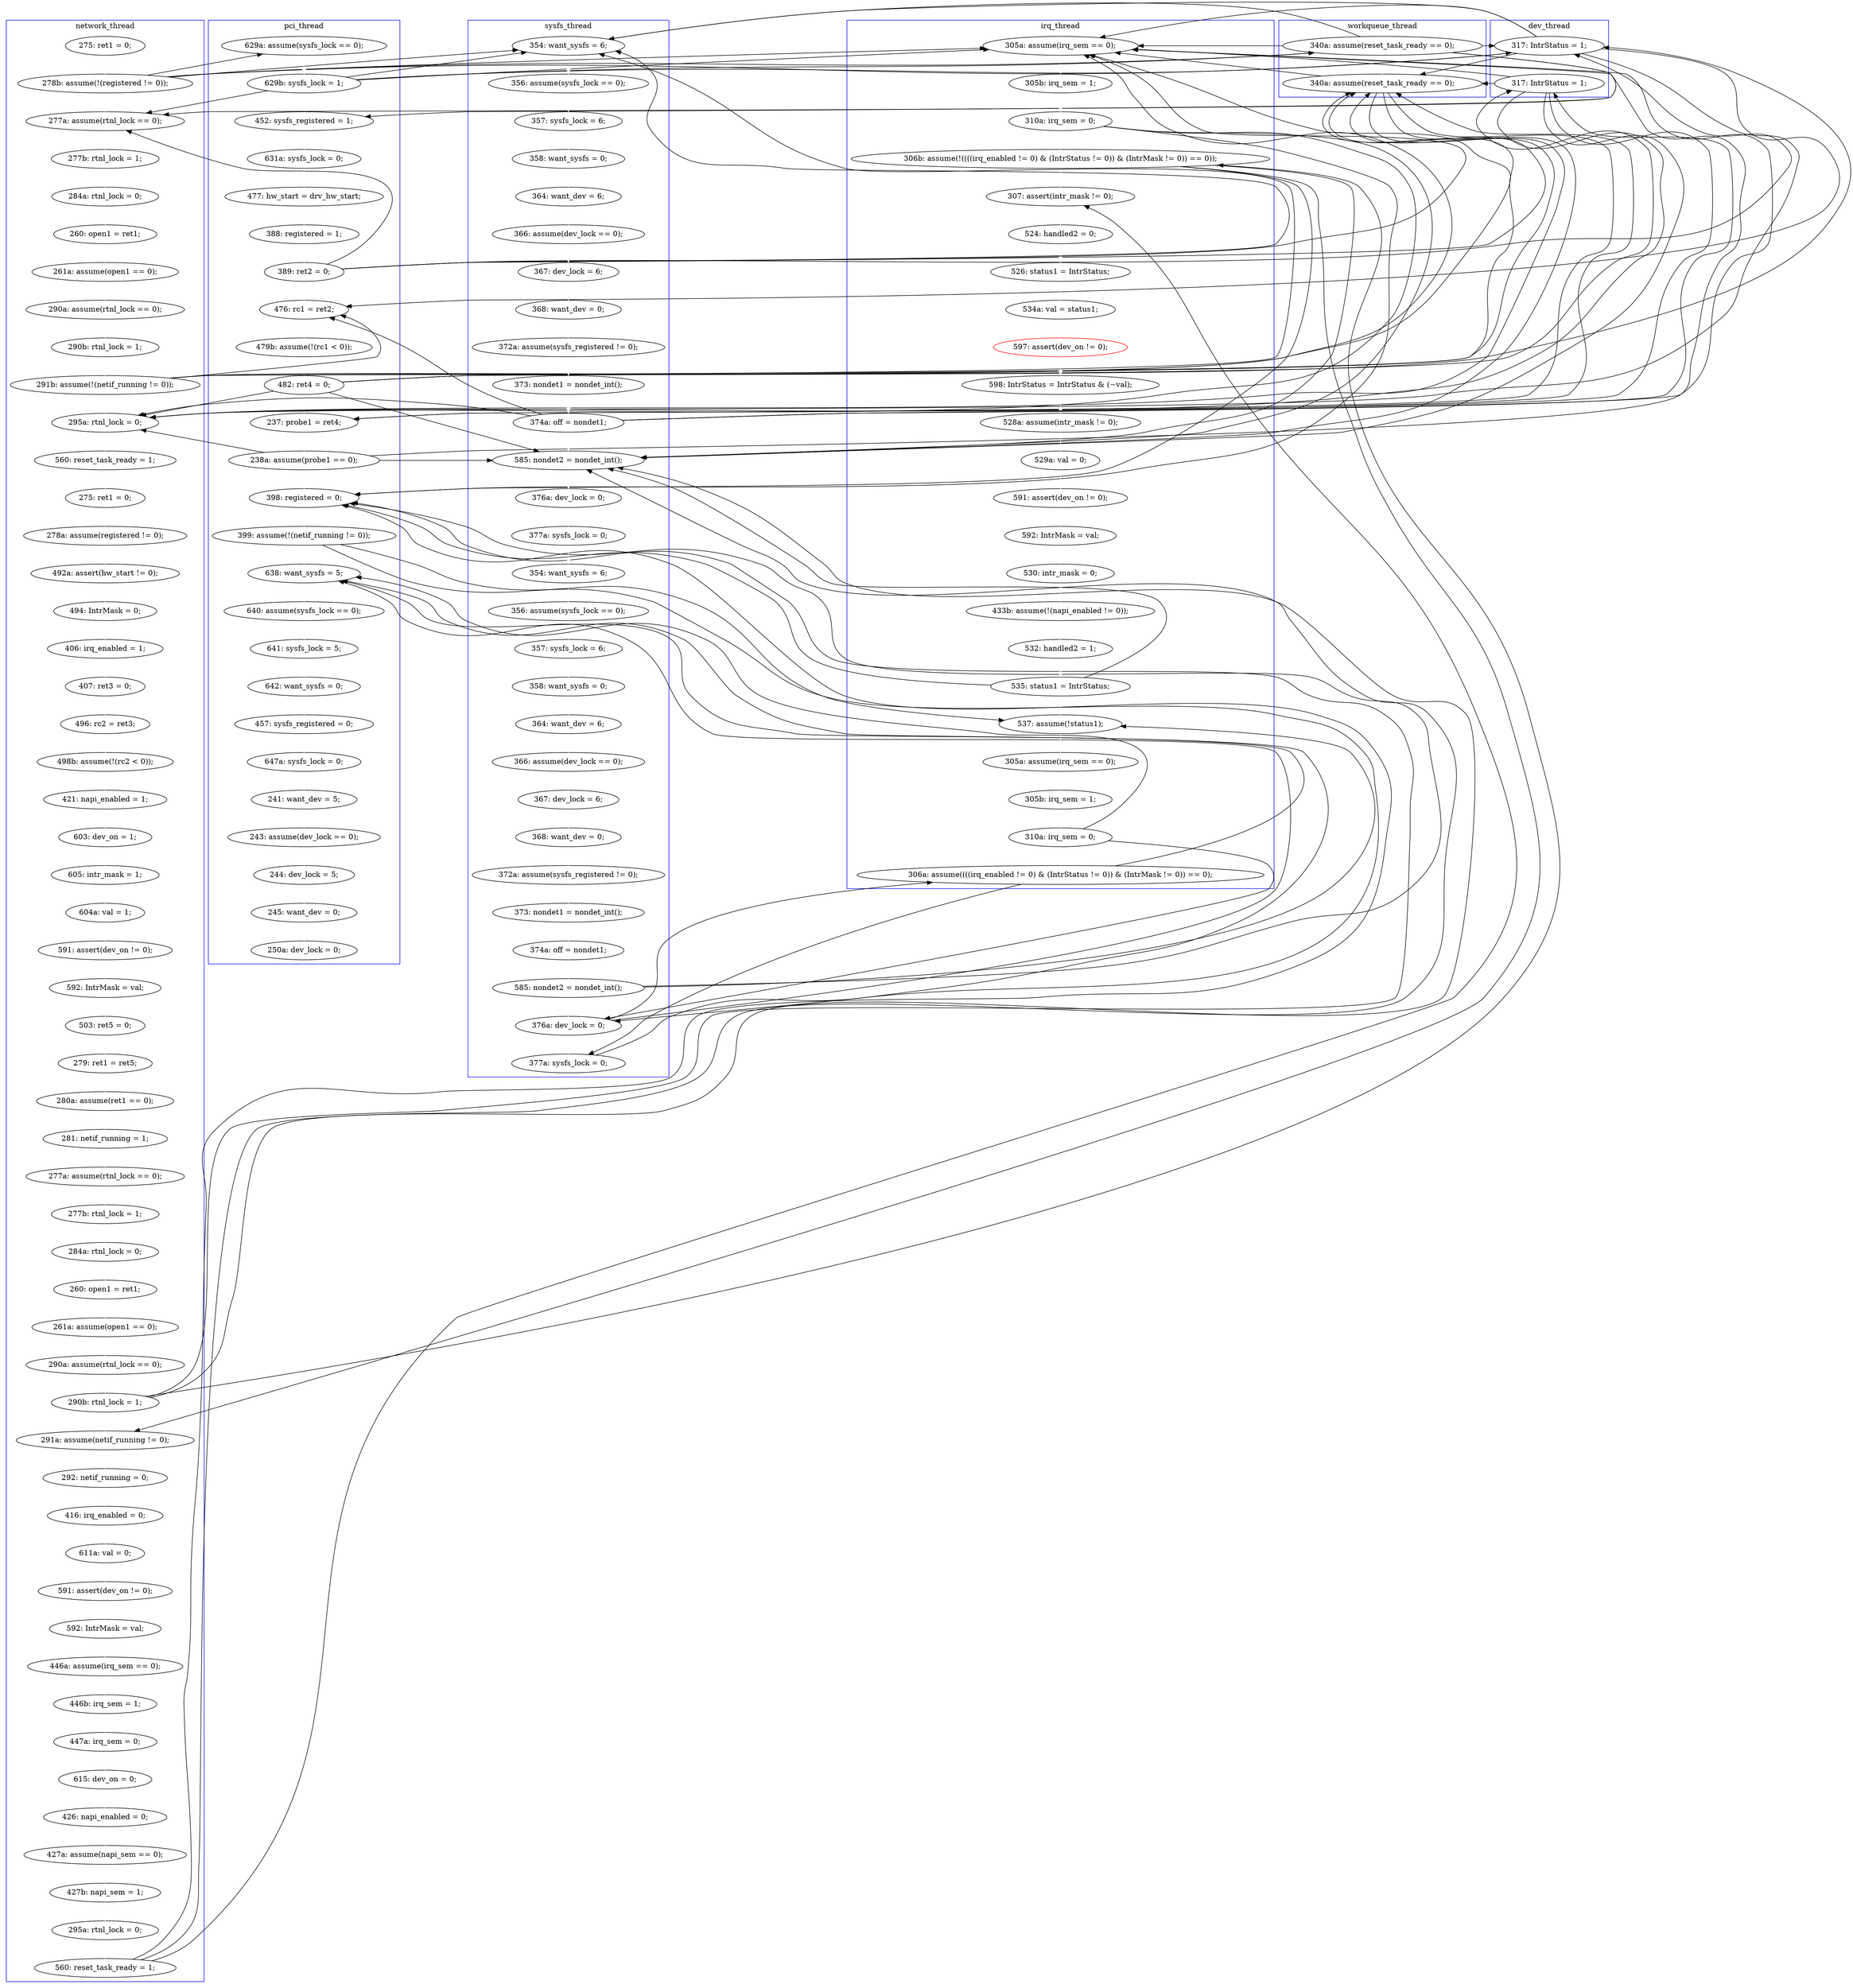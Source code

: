 digraph Counterexample {
	40 -> 83 [color = black, style = solid, constraint = false]
	100 -> 107 [color = black, style = solid, constraint = false]
	99 -> 100 [color = white, style = solid]
	59 -> 107 [color = black, style = solid, constraint = false]
	109 -> 268 [color = black, style = solid, constraint = false]
	51 -> 53 [color = white, style = solid]
	187 -> 191 [color = white, style = solid]
	173 -> 268 [color = black, style = solid, constraint = false]
	45 -> 107 [color = black, style = solid, constraint = false]
	173 -> 174 [color = black, style = solid, constraint = false]
	79 -> 111 [color = black, style = solid, constraint = false]
	111 -> 116 [color = white, style = solid]
	73 -> 83 [color = black, style = solid, constraint = false]
	269 -> 290 [color = white, style = solid]
	45 -> 79 [color = black, style = solid, constraint = false]
	40 -> 49 [color = white, style = solid]
	261 -> 262 [color = white, style = solid]
	59 -> 79 [color = black, style = solid, constraint = false]
	184 -> 186 [color = white, style = solid]
	79 -> 102 [color = black, style = solid, constraint = false]
	204 -> 209 [color = white, style = solid]
	216 -> 217 [color = white, style = solid]
	252 -> 253 [color = white, style = solid]
	258 -> 259 [color = white, style = solid]
	90 -> 92 [color = white, style = solid]
	40 -> 60 [color = black, style = solid, constraint = false]
	109 -> 111 [color = black, style = solid, constraint = false]
	244 -> 268 [color = black, style = solid, constraint = false]
	60 -> 61 [color = white, style = solid]
	173 -> 247 [color = black, style = solid, constraint = false]
	34 -> 79 [color = black, style = solid, constraint = false]
	170 -> 171 [color = white, style = solid]
	266 -> 268 [color = black, style = solid, constraint = false]
	209 -> 247 [color = black, style = solid, constraint = false]
	45 -> 83 [color = black, style = solid, constraint = false]
	102 -> 103 [color = black, style = solid, constraint = false]
	124 -> 129 [color = white, style = solid]
	101 -> 247 [color = black, style = solid, constraint = false]
	148 -> 149 [color = white, style = solid]
	106 -> 247 [color = black, style = solid, constraint = false]
	274 -> 275 [color = white, style = solid]
	109 -> 247 [color = black, style = solid, constraint = false]
	136 -> 137 [color = white, style = solid]
	231 -> 232 [color = white, style = solid]
	73 -> 96 [color = black, style = solid, constraint = false]
	232 -> 234 [color = white, style = solid]
	228 -> 231 [color = white, style = solid]
	49 -> 51 [color = white, style = solid]
	135 -> 136 [color = white, style = solid]
	161 -> 162 [color = white, style = solid]
	225 -> 228 [color = white, style = solid]
	79 -> 96 [color = black, style = solid, constraint = false]
	311 -> 312 [color = white, style = solid]
	106 -> 107 [color = black, style = solid, constraint = false]
	173 -> 210 [color = white, style = solid]
	100 -> 101 [color = black, style = solid, constraint = false]
	34 -> 60 [color = white, style = solid]
	191 -> 192 [color = white, style = solid]
	269 -> 278 [color = black, style = solid, constraint = false]
	256 -> 257 [color = white, style = solid]
	186 -> 187 [color = white, style = solid]
	254 -> 255 [color = white, style = solid]
	94 -> 107 [color = black, style = solid, constraint = false]
	34 -> 39 [color = black, style = solid, constraint = false]
	259 -> 261 [color = white, style = solid]
	262 -> 263 [color = white, style = solid]
	101 -> 102 [color = black, style = solid, constraint = false]
	100 -> 111 [color = black, style = solid, constraint = false]
	107 -> 108 [color = white, style = solid]
	263 -> 266 [color = white, style = solid]
	243 -> 244 [color = white, style = solid]
	249 -> 250 [color = white, style = solid]
	70 -> 73 [color = white, style = solid]
	66 -> 69 [color = white, style = solid]
	122 -> 124 [color = white, style = solid]
	268 -> 269 [color = white, style = solid]
	171 -> 268 [color = black, style = solid, constraint = false]
	40 -> 107 [color = black, style = solid, constraint = false]
	31 -> 34 [color = white, style = solid]
	237 -> 241 [color = white, style = solid]
	101 -> 107 [color = black, style = solid, constraint = false]
	303 -> 305 [color = white, style = solid]
	292 -> 293 [color = white, style = solid]
	280 -> 290 [color = black, style = solid, constraint = false]
	101 -> 103 [color = black, style = solid, constraint = false]
	280 -> 283 [color = black, style = solid, constraint = false]
	39 -> 40 [color = white, style = solid]
	164 -> 167 [color = white, style = solid]
	219 -> 225 [color = white, style = solid]
	102 -> 247 [color = black, style = solid, constraint = false]
	58 -> 59 [color = white, style = solid]
	283 -> 290 [color = black, style = solid, constraint = false]
	174 -> 175 [color = white, style = solid]
	102 -> 107 [color = black, style = solid, constraint = false]
	40 -> 79 [color = black, style = solid, constraint = false]
	106 -> 111 [color = black, style = solid, constraint = false]
	79 -> 101 [color = white, style = solid]
	73 -> 79 [color = black, style = solid, constraint = false]
	156 -> 159 [color = white, style = solid]
	276 -> 280 [color = white, style = solid]
	163 -> 164 [color = white, style = solid]
	278 -> 283 [color = white, style = solid]
	108 -> 109 [color = white, style = solid]
	101 -> 111 [color = black, style = solid, constraint = false]
	293 -> 303 [color = white, style = solid]
	45 -> 102 [color = white, style = solid]
	147 -> 148 [color = white, style = solid]
	276 -> 290 [color = black, style = solid, constraint = false]
	152 -> 155 [color = white, style = solid]
	235 -> 237 [color = white, style = solid]
	73 -> 111 [color = white, style = solid]
	73 -> 102 [color = black, style = solid, constraint = false]
	87 -> 88 [color = white, style = solid]
	171 -> 173 [color = black, style = solid, constraint = false]
	73 -> 107 [color = black, style = solid, constraint = false]
	171 -> 174 [color = white, style = solid]
	34 -> 83 [color = black, style = solid, constraint = false]
	271 -> 274 [color = white, style = solid]
	257 -> 258 [color = white, style = solid]
	96 -> 99 [color = white, style = solid]
	79 -> 83 [color = black, style = solid, constraint = false]
	40 -> 45 [color = black, style = solid, constraint = false]
	160 -> 161 [color = white, style = solid]
	100 -> 103 [color = white, style = solid]
	209 -> 210 [color = black, style = solid, constraint = false]
	59 -> 83 [color = black, style = solid, constraint = false]
	151 -> 152 [color = white, style = solid]
	159 -> 160 [color = white, style = solid]
	62 -> 63 [color = white, style = solid]
	45 -> 49 [color = black, style = solid, constraint = false]
	201 -> 204 [color = white, style = solid]
	200 -> 201 [color = white, style = solid]
	209 -> 268 [color = black, style = solid, constraint = false]
	192 -> 193 [color = white, style = solid]
	193 -> 195 [color = white, style = solid]
	167 -> 170 [color = white, style = solid]
	102 -> 111 [color = black, style = solid, constraint = false]
	291 -> 292 [color = white, style = solid]
	85 -> 86 [color = white, style = solid]
	106 -> 268 [color = white, style = solid]
	100 -> 247 [color = black, style = solid, constraint = false]
	247 -> 249 [color = white, style = solid]
	162 -> 163 [color = white, style = solid]
	308 -> 310 [color = white, style = solid]
	180 -> 184 [color = white, style = solid]
	83 -> 84 [color = white, style = solid]
	86 -> 87 [color = white, style = solid]
	93 -> 94 [color = white, style = solid]
	312 -> 313 [color = white, style = solid]
	278 -> 290 [color = black, style = solid, constraint = false]
	116 -> 122 [color = white, style = solid]
	143 -> 147 [color = white, style = solid]
	290 -> 291 [color = white, style = solid]
	137 -> 140 [color = white, style = solid]
	217 -> 219 [color = white, style = solid]
	310 -> 311 [color = white, style = solid]
	94 -> 101 [color = black, style = solid, constraint = false]
	305 -> 308 [color = white, style = solid]
	94 -> 96 [color = black, style = solid, constraint = false]
	34 -> 45 [color = black, style = solid, constraint = false]
	140 -> 143 [color = white, style = solid]
	276 -> 278 [color = black, style = solid, constraint = false]
	59 -> 60 [color = black, style = solid, constraint = false]
	103 -> 106 [color = white, style = solid]
	244 -> 247 [color = black, style = solid, constraint = false]
	199 -> 200 [color = white, style = solid]
	130 -> 135 [color = white, style = solid]
	253 -> 254 [color = white, style = solid]
	241 -> 243 [color = white, style = solid]
	100 -> 102 [color = black, style = solid, constraint = false]
	266 -> 271 [color = black, style = solid, constraint = false]
	89 -> 90 [color = white, style = solid]
	84 -> 85 [color = white, style = solid]
	266 -> 278 [color = white, style = solid]
	61 -> 62 [color = white, style = solid]
	269 -> 271 [color = black, style = solid, constraint = false]
	275 -> 276 [color = white, style = solid]
	94 -> 102 [color = black, style = solid, constraint = false]
	244 -> 271 [color = white, style = solid]
	129 -> 130 [color = white, style = solid]
	149 -> 151 [color = white, style = solid]
	171 -> 247 [color = black, style = solid, constraint = false]
	94 -> 111 [color = black, style = solid, constraint = false]
	175 -> 180 [color = white, style = solid]
	88 -> 89 [color = white, style = solid]
	234 -> 235 [color = white, style = solid]
	250 -> 252 [color = white, style = solid]
	59 -> 96 [color = white, style = solid]
	59 -> 102 [color = black, style = solid, constraint = false]
	94 -> 247 [color = white, style = solid]
	255 -> 256 [color = white, style = solid]
	79 -> 107 [color = black, style = solid, constraint = false]
	53 -> 58 [color = white, style = solid]
	69 -> 70 [color = white, style = solid]
	63 -> 66 [color = white, style = solid]
	195 -> 199 [color = white, style = solid]
	45 -> 60 [color = black, style = solid, constraint = false]
	155 -> 156 [color = white, style = solid]
	34 -> 107 [color = black, style = solid, constraint = false]
	210 -> 216 [color = white, style = solid]
	109 -> 173 [color = white, style = solid]
	92 -> 93 [color = white, style = solid]
	278 -> 280 [color = black, style = solid, constraint = false]
	subgraph cluster7 {
		label = dev_thread
		color = blue
		101  [label = "317: IntrStatus = 1;"]
		79  [label = "317: IntrStatus = 1;"]
	}
	subgraph cluster5 {
		label = workqueue_thread
		color = blue
		102  [label = "340a: assume(reset_task_ready == 0);"]
		45  [label = "340a: assume(reset_task_ready == 0);"]
	}
	subgraph cluster6 {
		label = sysfs_thread
		color = blue
		89  [label = "367: dev_lock = 6;"]
		278  [label = "376a: dev_lock = 0;"]
		83  [label = "354: want_sysfs = 6;"]
		94  [label = "374a: off = nondet1;"]
		263  [label = "374a: off = nondet1;"]
		85  [label = "357: sysfs_lock = 6;"]
		92  [label = "372a: assume(sysfs_registered != 0);"]
		261  [label = "372a: assume(sysfs_registered != 0);"]
		283  [label = "377a: sysfs_lock = 0;"]
		252  [label = "354: want_sysfs = 6;"]
		93  [label = "373: nondet1 = nondet_int();"]
		258  [label = "367: dev_lock = 6;"]
		87  [label = "364: want_dev = 6;"]
		262  [label = "373: nondet1 = nondet_int();"]
		257  [label = "366: assume(dev_lock == 0);"]
		88  [label = "366: assume(dev_lock == 0);"]
		254  [label = "357: sysfs_lock = 6;"]
		250  [label = "377a: sysfs_lock = 0;"]
		84  [label = "356: assume(sysfs_lock == 0);"]
		259  [label = "368: want_dev = 0;"]
		256  [label = "364: want_dev = 6;"]
		266  [label = "585: nondet2 = nondet_int();"]
		253  [label = "356: assume(sysfs_lock == 0);"]
		90  [label = "368: want_dev = 0;"]
		247  [label = "585: nondet2 = nondet_int();"]
		255  [label = "358: want_sysfs = 0;"]
		86  [label = "358: want_sysfs = 0;"]
		249  [label = "376a: dev_lock = 0;"]
	}
	subgraph cluster1 {
		label = pci_thread
		color = blue
		40  [label = "629b: sysfs_lock = 1;"]
		49  [label = "452: sysfs_registered = 1;"]
		312  [label = "245: want_dev = 0;"]
		269  [label = "399: assume(!(netif_running != 0));"]
		311  [label = "244: dev_lock = 5;"]
		290  [label = "638: want_sysfs = 5;"]
		103  [label = "237: probe1 = ret4;"]
		100  [label = "482: ret4 = 0;"]
		310  [label = "243: assume(dev_lock == 0);"]
		305  [label = "647a: sysfs_lock = 0;"]
		106  [label = "238a: assume(probe1 == 0);"]
		268  [label = "398: registered = 0;"]
		39  [label = "629a: assume(sysfs_lock == 0);"]
		59  [label = "389: ret2 = 0;"]
		291  [label = "640: assume(sysfs_lock == 0);"]
		99  [label = "479b: assume(!(rc1 < 0));"]
		51  [label = "631a: sysfs_lock = 0;"]
		292  [label = "641: sysfs_lock = 5;"]
		53  [label = "477: hw_start = drv_hw_start;"]
		303  [label = "457: sysfs_registered = 0;"]
		308  [label = "241: want_dev = 5;"]
		58  [label = "388: registered = 1;"]
		313  [label = "250a: dev_lock = 0;"]
		293  [label = "642: want_sysfs = 0;"]
		96  [label = "476: rc1 = ret2;"]
	}
	subgraph cluster2 {
		label = network_thread
		color = blue
		162  [label = "277b: rtnl_lock = 1;"]
		129  [label = "492a: assert(hw_start != 0);"]
		62  [label = "284a: rtnl_lock = 0;"]
		163  [label = "284a: rtnl_lock = 0;"]
		124  [label = "278a: assume(registered != 0);"]
		111  [label = "295a: rtnl_lock = 0;"]
		60  [label = "277a: assume(rtnl_lock == 0);"]
		135  [label = "406: irq_enabled = 1;"]
		209  [label = "560: reset_task_ready = 1;"]
		201  [label = "427b: napi_sem = 1;"]
		151  [label = "591: assert(dev_on != 0);"]
		204  [label = "295a: rtnl_lock = 0;"]
		200  [label = "427a: assume(napi_sem == 0);"]
		167  [label = "261a: assume(open1 == 0);"]
		136  [label = "407: ret3 = 0;"]
		193  [label = "447a: irq_sem = 0;"]
		116  [label = "560: reset_task_ready = 1;"]
		186  [label = "591: assert(dev_on != 0);"]
		31  [label = "275: ret1 = 0;"]
		170  [label = "290a: assume(rtnl_lock == 0);"]
		164  [label = "260: open1 = ret1;"]
		147  [label = "603: dev_on = 1;"]
		187  [label = "592: IntrMask = val;"]
		180  [label = "416: irq_enabled = 0;"]
		161  [label = "277a: assume(rtnl_lock == 0);"]
		61  [label = "277b: rtnl_lock = 1;"]
		69  [label = "290a: assume(rtnl_lock == 0);"]
		137  [label = "496: rc2 = ret3;"]
		130  [label = "494: IntrMask = 0;"]
		159  [label = "280a: assume(ret1 == 0);"]
		160  [label = "281: netif_running = 1;"]
		63  [label = "260: open1 = ret1;"]
		192  [label = "446b: irq_sem = 1;"]
		70  [label = "290b: rtnl_lock = 1;"]
		66  [label = "261a: assume(open1 == 0);"]
		184  [label = "611a: val = 0;"]
		199  [label = "426: napi_enabled = 0;"]
		195  [label = "615: dev_on = 0;"]
		148  [label = "605: intr_mask = 1;"]
		155  [label = "503: ret5 = 0;"]
		175  [label = "292: netif_running = 0;"]
		156  [label = "279: ret1 = ret5;"]
		140  [label = "498b: assume(!(rc2 < 0));"]
		73  [label = "291b: assume(!(netif_running != 0));"]
		171  [label = "290b: rtnl_lock = 1;"]
		174  [label = "291a: assume(netif_running != 0);"]
		34  [label = "278b: assume(!(registered != 0));"]
		122  [label = "275: ret1 = 0;"]
		143  [label = "421: napi_enabled = 1;"]
		152  [label = "592: IntrMask = val;"]
		191  [label = "446a: assume(irq_sem == 0);"]
		149  [label = "604a: val = 1;"]
	}
	subgraph cluster3 {
		label = irq_thread
		color = blue
		232  [label = "529a: val = 0;"]
		219  [label = "534a: val = status1;"]
		244  [label = "535: status1 = IntrStatus;"]
		216  [label = "524: handled2 = 0;"]
		173  [label = "306b: assume(!((((irq_enabled != 0) & (IntrStatus != 0)) & (IntrMask != 0)) == 0));"]
		275  [label = "305b: irq_sem = 1;"]
		276  [label = "310a: irq_sem = 0;"]
		107  [label = "305a: assume(irq_sem == 0);"]
		109  [label = "310a: irq_sem = 0;"]
		271  [label = "537: assume(!status1);"]
		237  [label = "530: intr_mask = 0;"]
		243  [label = "532: handled2 = 1;"]
		231  [label = "528a: assume(intr_mask != 0);"]
		235  [label = "592: IntrMask = val;"]
		280  [label = "306a: assume((((irq_enabled != 0) & (IntrStatus != 0)) & (IntrMask != 0)) == 0);"]
		234  [label = "591: assert(dev_on != 0);"]
		108  [label = "305b: irq_sem = 1;"]
		274  [label = "305a: assume(irq_sem == 0);"]
		241  [label = "433b: assume(!(napi_enabled != 0));"]
		217  [label = "526: status1 = IntrStatus;"]
		210  [label = "307: assert(intr_mask != 0);"]
		225  [label = "597: assert(dev_on != 0);", color = red]
		228  [label = "598: IntrStatus = IntrStatus & (~val);"]
	}
}